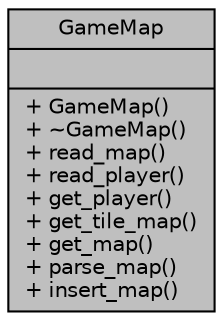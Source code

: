 digraph "GameMap"
{
  edge [fontname="Helvetica",fontsize="10",labelfontname="Helvetica",labelfontsize="10"];
  node [fontname="Helvetica",fontsize="10",shape=record];
  Node1 [label="{GameMap\n||+ GameMap()\l+ ~GameMap()\l+ read_map()\l+ read_player()\l+ get_player()\l+ get_tile_map()\l+ get_map()\l+ parse_map()\l+ insert_map()\l}",height=0.2,width=0.4,color="black", fillcolor="grey75", style="filled", fontcolor="black"];
}
